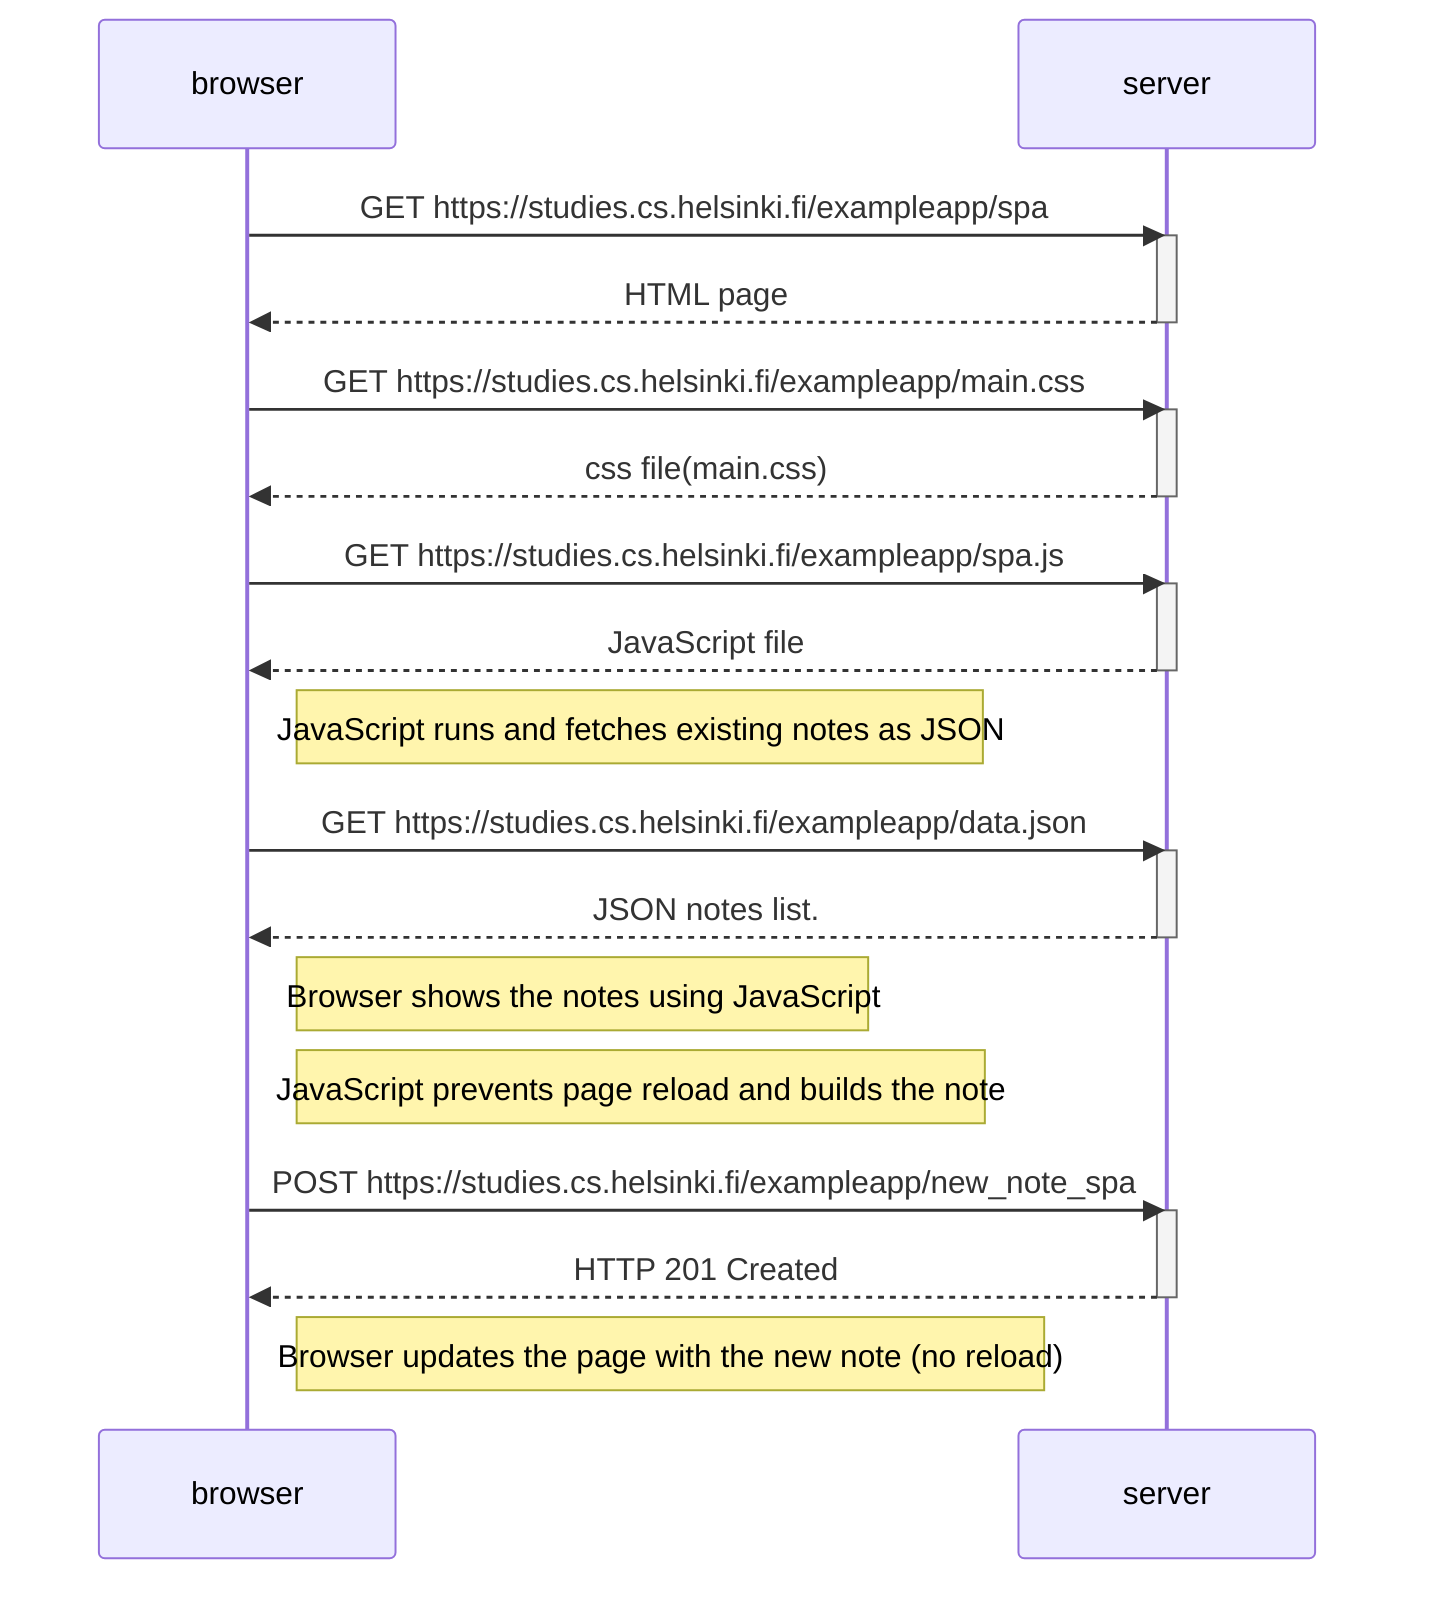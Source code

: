 ---
config:
  theme: mc
---
sequenceDiagram
    participant browser
    participant server

    browser->>server: GET https://studies.cs.helsinki.fi/exampleapp/spa
    activate server
    server-->>browser: HTML page
    deactivate server

    browser->>server: GET https://studies.cs.helsinki.fi/exampleapp/main.css
    activate server
    server-->>browser : css file(main.css)
    deactivate server


    browser->>server: GET https://studies.cs.helsinki.fi/exampleapp/spa.js
    activate server
    server-->>browser: JavaScript file
    deactivate server

    Note right of browser: JavaScript runs and fetches existing notes as JSON
    browser->>server: GET https://studies.cs.helsinki.fi/exampleapp/data.json
    activate server
    server-->>browser: JSON notes list.
    deactivate server

    Note right of browser: Browser shows the notes using JavaScript

    Note right of browser: JavaScript prevents page reload and builds the note
    browser->>server: POST https://studies.cs.helsinki.fi/exampleapp/new_note_spa
    activate server
    server-->>browser: HTTP 201 Created
    deactivate server

    Note right of browser: Browser updates the page with the new note (no reload)